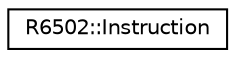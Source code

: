 digraph "Graphical Class Hierarchy"
{
 // LATEX_PDF_SIZE
  edge [fontname="Helvetica",fontsize="10",labelfontname="Helvetica",labelfontsize="10"];
  node [fontname="Helvetica",fontsize="10",shape=record];
  rankdir="LR";
  Node0 [label="R6502::Instruction",height=0.2,width=0.4,color="black", fillcolor="white", style="filled",URL="$structR6502_1_1Instruction.html",tooltip=" "];
}
